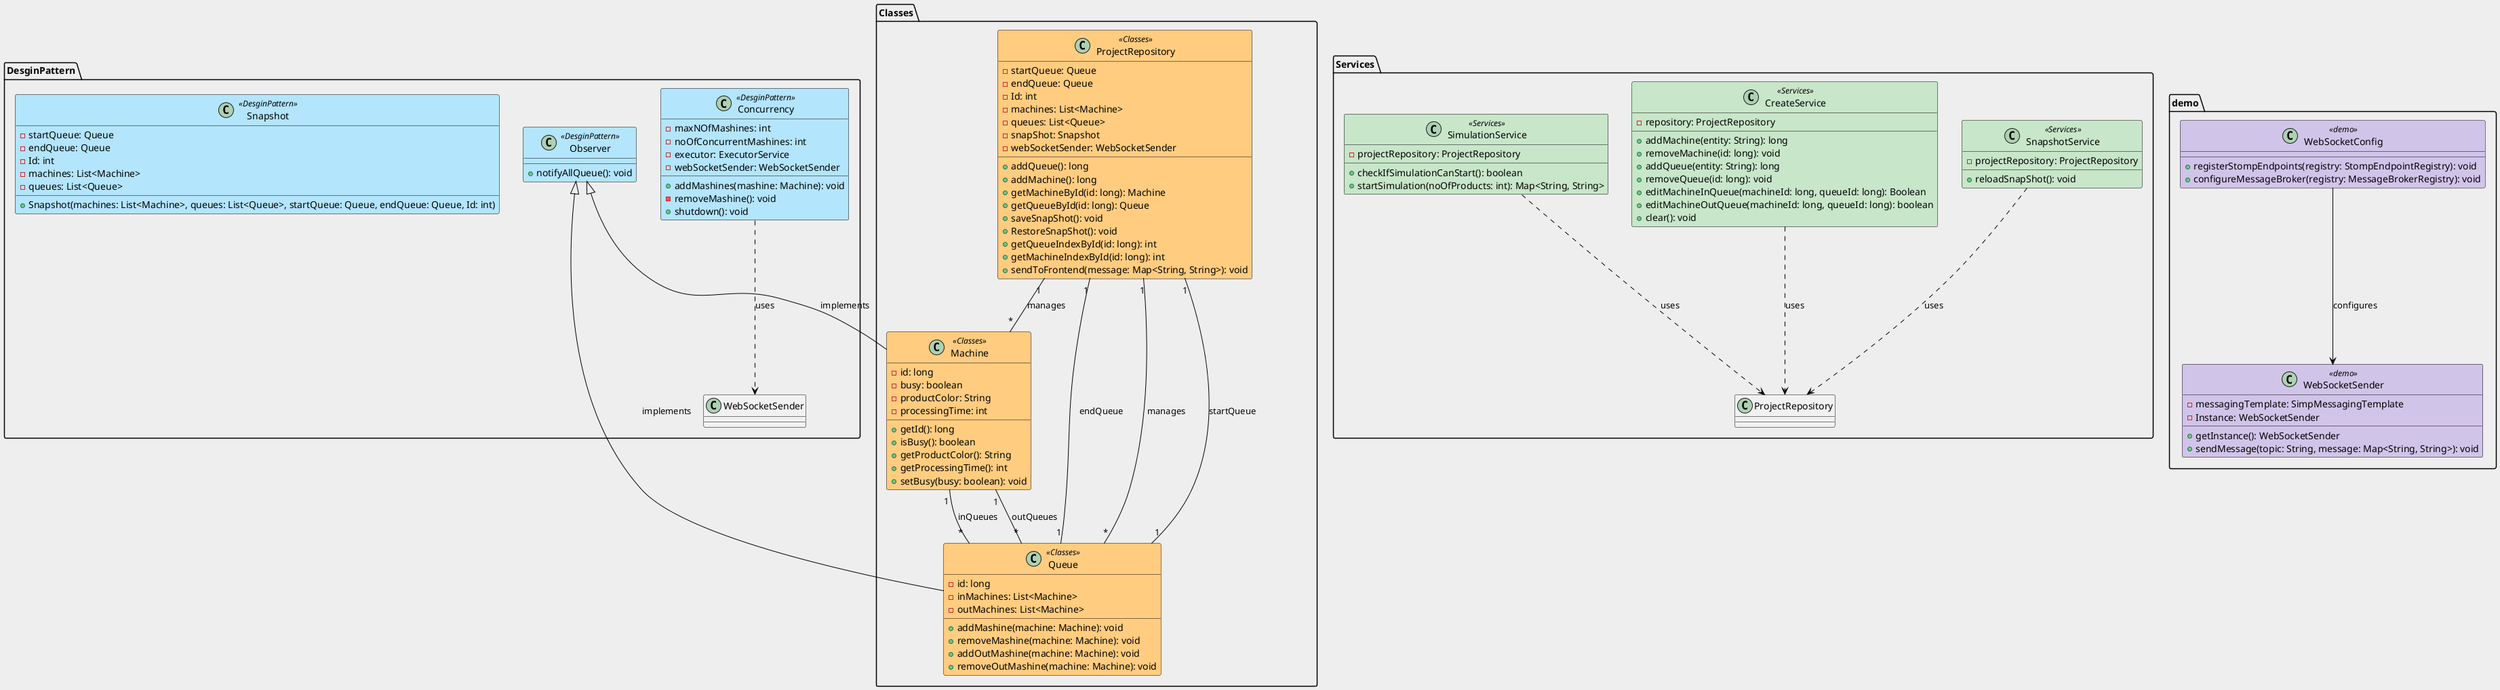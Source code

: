 @startuml uml

skinparam class {
    BackgroundColor<<DesginPattern>> #B3E5FC
    BackgroundColor<<Services>> #C8E6C9
    BackgroundColor<<Classes>> #FFCC80
    BackgroundColor<<demo>> #D1C4E9
    ArrowColor Black
    BorderColor Black
}
    skinparam backgroundColor #eee

package "DesginPattern" {
    class Concurrency <<DesginPattern>> {
        - maxNOfMashines: int
        - noOfConcurrentMashines: int
        - executor: ExecutorService
        - webSocketSender: WebSocketSender
        + addMashines(mashine: Machine): void
        - removeMashine(): void
        + shutdown(): void
    }

    class Observer <<DesginPattern>>{
        + notifyAllQueue(): void
    }

    class Snapshot <<DesginPattern>>{
        - startQueue: Queue
        - endQueue: Queue
        - Id: int
        - machines: List<Machine>
        - queues: List<Queue>
        + Snapshot(machines: List<Machine>, queues: List<Queue>, startQueue: Queue, endQueue: Queue, Id: int)
    }

    Concurrency ..> WebSocketSender  : uses
}

package "Services" {
    class CreateService <<Services>>{
        - repository: ProjectRepository
        + addMachine(entity: String): long
        + removeMachine(id: long): void
        + addQueue(entity: String): long
        + removeQueue(id: long): void
        + editMachineInQueue(machineId: long, queueId: long): Boolean
        + editMachineOutQueue(machineId: long, queueId: long): boolean
        + clear(): void
    }

    class SimulationService <<Services>>{
        - projectRepository: ProjectRepository
        + checkIfSimulationCanStart(): boolean
        + startSimulation(noOfProducts: int): Map<String, String>
    }

    class SnapshotService <<Services>>{
        - projectRepository: ProjectRepository
        + reloadSnapShot(): void
    }

    CreateService ..> ProjectRepository : uses
    SimulationService ..> ProjectRepository : uses
    SnapshotService ..> ProjectRepository : uses
}

package "Classes" {
    class Machine <<Classes>>{
        - id: long
        - busy: boolean
        - productColor: String
        - processingTime: int
        + getId(): long
        + isBusy(): boolean
        + getProductColor(): String
        + getProcessingTime(): int
        + setBusy(busy: boolean): void
    }

    class Queue <<Classes>>{
        - id: long
        - inMachines: List<Machine>
        - outMachines: List<Machine>
        + addMashine(machine: Machine): void
        + removeMashine(machine: Machine): void
        + addOutMashine(machine: Machine): void
        + removeOutMashine(machine: Machine): void
    }

    class ProjectRepository <<Classes>>{
        - startQueue: Queue
        - endQueue: Queue
        - Id: int
        - machines: List<Machine>
        - queues: List<Queue>
        - snapShot: Snapshot
        - webSocketSender: WebSocketSender
        + addQueue(): long
        + addMachine(): long
        + getMachineById(id: long): Machine
        + getQueueById(id: long): Queue
        + saveSnapShot(): void
        + RestoreSnapShot(): void
        + getQueueIndexById(id: long): int
        + getMachineIndexById(id: long): int
        + sendToFrontend(message: Map<String, String>): void
    }

    Machine "1" -- "*" Queue : inQueues
    Machine "1" -- "*" Queue : outQueues
    ProjectRepository "1" -- "*" Machine : manages
    ProjectRepository "1" -- "*" Queue : manages
    ProjectRepository "1" -- "1" Queue : startQueue
    ProjectRepository "1" -- "1" Queue : endQueue
    Observer <|-- Machine : implements
    Observer <|-- Queue : implements
}

package "demo" {
    class WebSocketConfig <<demo>>{
        + registerStompEndpoints(registry: StompEndpointRegistry): void
        + configureMessageBroker(registry: MessageBrokerRegistry): void
    }

    class WebSocketSender <<demo>> {
        - messagingTemplate: SimpMessagingTemplate
        - Instance: WebSocketSender
        + getInstance(): WebSocketSender
        + sendMessage(topic: String, message: Map<String, String>): void
    }

    WebSocketConfig --> WebSocketSender : configures
}


@enduml